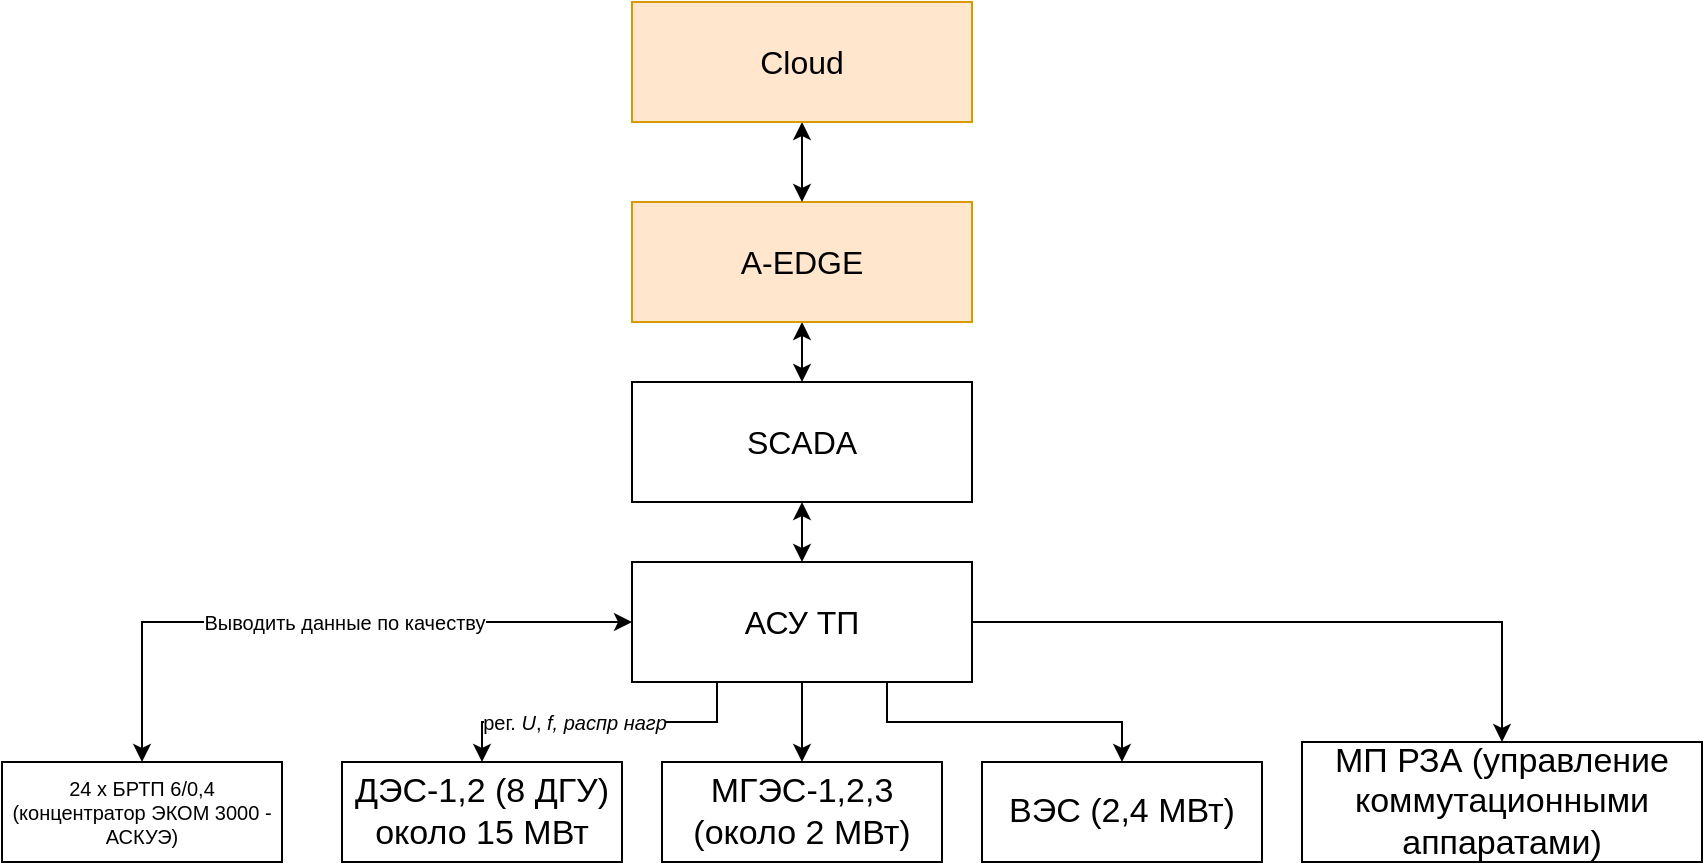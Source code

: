<mxfile version="20.3.6" type="github">
  <diagram id="larL_kCCIwDzY-j3gKDl" name="Page-1">
    <mxGraphModel dx="2793" dy="1921" grid="1" gridSize="10" guides="1" tooltips="1" connect="1" arrows="1" fold="1" page="1" pageScale="1" pageWidth="827" pageHeight="1169" math="0" shadow="0">
      <root>
        <mxCell id="0" />
        <mxCell id="1" parent="0" />
        <mxCell id="IwGqyNI7NNDfl2Wb9tJW-7" style="edgeStyle=orthogonalEdgeStyle;rounded=0;orthogonalLoop=1;jettySize=auto;html=1;entryX=0.5;entryY=0;entryDx=0;entryDy=0;fontSize=16;exitX=0.25;exitY=1;exitDx=0;exitDy=0;" edge="1" parent="1" source="IwGqyNI7NNDfl2Wb9tJW-1" target="IwGqyNI7NNDfl2Wb9tJW-3">
          <mxGeometry relative="1" as="geometry" />
        </mxCell>
        <mxCell id="IwGqyNI7NNDfl2Wb9tJW-25" value="рег. &lt;i&gt;U&lt;/i&gt;, &lt;i&gt;f, распр нагр&lt;/i&gt;" style="edgeLabel;html=1;align=center;verticalAlign=middle;resizable=0;points=[];fontSize=10;" vertex="1" connectable="0" parent="IwGqyNI7NNDfl2Wb9tJW-7">
          <mxGeometry x="0.166" relative="1" as="geometry">
            <mxPoint as="offset" />
          </mxGeometry>
        </mxCell>
        <mxCell id="IwGqyNI7NNDfl2Wb9tJW-8" style="edgeStyle=orthogonalEdgeStyle;rounded=0;orthogonalLoop=1;jettySize=auto;html=1;entryX=0.5;entryY=0;entryDx=0;entryDy=0;fontSize=16;" edge="1" parent="1" source="IwGqyNI7NNDfl2Wb9tJW-1" target="IwGqyNI7NNDfl2Wb9tJW-5">
          <mxGeometry relative="1" as="geometry" />
        </mxCell>
        <mxCell id="IwGqyNI7NNDfl2Wb9tJW-9" style="edgeStyle=orthogonalEdgeStyle;rounded=0;orthogonalLoop=1;jettySize=auto;html=1;entryX=0.5;entryY=0;entryDx=0;entryDy=0;fontSize=16;exitX=0.75;exitY=1;exitDx=0;exitDy=0;" edge="1" parent="1" source="IwGqyNI7NNDfl2Wb9tJW-1" target="IwGqyNI7NNDfl2Wb9tJW-6">
          <mxGeometry relative="1" as="geometry" />
        </mxCell>
        <mxCell id="IwGqyNI7NNDfl2Wb9tJW-11" style="edgeStyle=orthogonalEdgeStyle;rounded=0;orthogonalLoop=1;jettySize=auto;html=1;entryX=0.5;entryY=0;entryDx=0;entryDy=0;fontSize=16;" edge="1" parent="1" source="IwGqyNI7NNDfl2Wb9tJW-1" target="IwGqyNI7NNDfl2Wb9tJW-10">
          <mxGeometry relative="1" as="geometry" />
        </mxCell>
        <mxCell id="IwGqyNI7NNDfl2Wb9tJW-1" value="АСУ ТП" style="rounded=0;whiteSpace=wrap;html=1;fontSize=16;" vertex="1" parent="1">
          <mxGeometry x="145" y="230" width="170" height="60" as="geometry" />
        </mxCell>
        <mxCell id="IwGqyNI7NNDfl2Wb9tJW-3" value="&lt;font style=&quot;font-size: 17px;&quot;&gt;ДЭС-1,2 (8 ДГУ)&lt;br&gt;около 15 МВт&lt;br&gt;&lt;/font&gt;" style="rounded=0;whiteSpace=wrap;html=1;" vertex="1" parent="1">
          <mxGeometry y="330" width="140" height="50" as="geometry" />
        </mxCell>
        <mxCell id="IwGqyNI7NNDfl2Wb9tJW-5" value="&lt;font style=&quot;font-size: 17px;&quot;&gt;МГЭС-1,2,3 (около 2 МВт)&lt;/font&gt;" style="rounded=0;whiteSpace=wrap;html=1;" vertex="1" parent="1">
          <mxGeometry x="160" y="330" width="140" height="50" as="geometry" />
        </mxCell>
        <mxCell id="IwGqyNI7NNDfl2Wb9tJW-6" value="&lt;font style=&quot;font-size: 17px;&quot;&gt;ВЭС (2,4 МВт)&lt;/font&gt;" style="rounded=0;whiteSpace=wrap;html=1;" vertex="1" parent="1">
          <mxGeometry x="320" y="330" width="140" height="50" as="geometry" />
        </mxCell>
        <mxCell id="IwGqyNI7NNDfl2Wb9tJW-10" value="&lt;span style=&quot;font-size: 17px;&quot;&gt;МП РЗА (управление коммутационными аппаратами)&lt;/span&gt;" style="rounded=0;whiteSpace=wrap;html=1;" vertex="1" parent="1">
          <mxGeometry x="480" y="320" width="200" height="60" as="geometry" />
        </mxCell>
        <mxCell id="IwGqyNI7NNDfl2Wb9tJW-16" style="edgeStyle=orthogonalEdgeStyle;rounded=0;orthogonalLoop=1;jettySize=auto;html=1;entryX=0.5;entryY=0;entryDx=0;entryDy=0;fontSize=10;startArrow=classic;startFill=1;exitX=0.5;exitY=1;exitDx=0;exitDy=0;" edge="1" parent="1" source="IwGqyNI7NNDfl2Wb9tJW-23" target="IwGqyNI7NNDfl2Wb9tJW-1">
          <mxGeometry relative="1" as="geometry" />
        </mxCell>
        <mxCell id="IwGqyNI7NNDfl2Wb9tJW-24" style="edgeStyle=orthogonalEdgeStyle;rounded=0;orthogonalLoop=1;jettySize=auto;html=1;entryX=0.5;entryY=0;entryDx=0;entryDy=0;fontSize=10;startArrow=classic;startFill=1;" edge="1" parent="1" source="IwGqyNI7NNDfl2Wb9tJW-12" target="IwGqyNI7NNDfl2Wb9tJW-23">
          <mxGeometry relative="1" as="geometry" />
        </mxCell>
        <mxCell id="IwGqyNI7NNDfl2Wb9tJW-12" value="A-EDGE" style="rounded=0;whiteSpace=wrap;html=1;fontSize=16;fillColor=#ffe6cc;strokeColor=#d79b00;" vertex="1" parent="1">
          <mxGeometry x="145" y="50" width="170" height="60" as="geometry" />
        </mxCell>
        <mxCell id="IwGqyNI7NNDfl2Wb9tJW-21" style="edgeStyle=orthogonalEdgeStyle;rounded=0;orthogonalLoop=1;jettySize=auto;html=1;entryX=0;entryY=0.5;entryDx=0;entryDy=0;fontSize=10;startArrow=classic;startFill=1;exitX=0.5;exitY=0;exitDx=0;exitDy=0;" edge="1" parent="1" source="IwGqyNI7NNDfl2Wb9tJW-13" target="IwGqyNI7NNDfl2Wb9tJW-1">
          <mxGeometry relative="1" as="geometry" />
        </mxCell>
        <mxCell id="IwGqyNI7NNDfl2Wb9tJW-26" value="Выводить данные по качеству" style="edgeLabel;html=1;align=center;verticalAlign=middle;resizable=0;points=[];fontSize=10;" vertex="1" connectable="0" parent="IwGqyNI7NNDfl2Wb9tJW-21">
          <mxGeometry x="-0.325" relative="1" as="geometry">
            <mxPoint x="64" as="offset" />
          </mxGeometry>
        </mxCell>
        <mxCell id="IwGqyNI7NNDfl2Wb9tJW-13" value="&lt;span style=&quot;font-size: 10px;&quot;&gt;24 x БРТП 6/0,4 (концентратор ЭКОМ 3000 - АСКУЭ)&lt;/span&gt;" style="rounded=0;whiteSpace=wrap;html=1;fontSize=10;" vertex="1" parent="1">
          <mxGeometry x="-170" y="330" width="140" height="50" as="geometry" />
        </mxCell>
        <mxCell id="IwGqyNI7NNDfl2Wb9tJW-22" value="" style="edgeStyle=orthogonalEdgeStyle;rounded=0;orthogonalLoop=1;jettySize=auto;html=1;fontSize=10;startArrow=classic;startFill=1;" edge="1" parent="1" source="IwGqyNI7NNDfl2Wb9tJW-15" target="IwGqyNI7NNDfl2Wb9tJW-12">
          <mxGeometry relative="1" as="geometry" />
        </mxCell>
        <mxCell id="IwGqyNI7NNDfl2Wb9tJW-15" value="Cloud" style="rounded=0;whiteSpace=wrap;html=1;fontSize=16;fillColor=#ffe6cc;strokeColor=#d79b00;" vertex="1" parent="1">
          <mxGeometry x="145" y="-50" width="170" height="60" as="geometry" />
        </mxCell>
        <mxCell id="IwGqyNI7NNDfl2Wb9tJW-23" value="SCADA" style="rounded=0;whiteSpace=wrap;html=1;fontSize=16;" vertex="1" parent="1">
          <mxGeometry x="145" y="140" width="170" height="60" as="geometry" />
        </mxCell>
      </root>
    </mxGraphModel>
  </diagram>
</mxfile>
